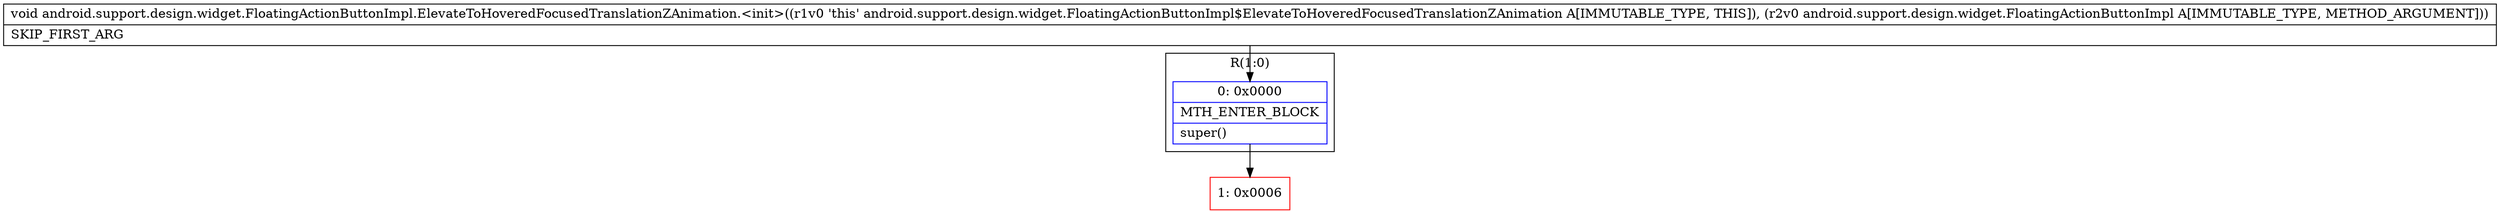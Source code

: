 digraph "CFG forandroid.support.design.widget.FloatingActionButtonImpl.ElevateToHoveredFocusedTranslationZAnimation.\<init\>(Landroid\/support\/design\/widget\/FloatingActionButtonImpl;)V" {
subgraph cluster_Region_1705923698 {
label = "R(1:0)";
node [shape=record,color=blue];
Node_0 [shape=record,label="{0\:\ 0x0000|MTH_ENTER_BLOCK\l|super()\l}"];
}
Node_1 [shape=record,color=red,label="{1\:\ 0x0006}"];
MethodNode[shape=record,label="{void android.support.design.widget.FloatingActionButtonImpl.ElevateToHoveredFocusedTranslationZAnimation.\<init\>((r1v0 'this' android.support.design.widget.FloatingActionButtonImpl$ElevateToHoveredFocusedTranslationZAnimation A[IMMUTABLE_TYPE, THIS]), (r2v0 android.support.design.widget.FloatingActionButtonImpl A[IMMUTABLE_TYPE, METHOD_ARGUMENT]))  | SKIP_FIRST_ARG\l}"];
MethodNode -> Node_0;
Node_0 -> Node_1;
}

